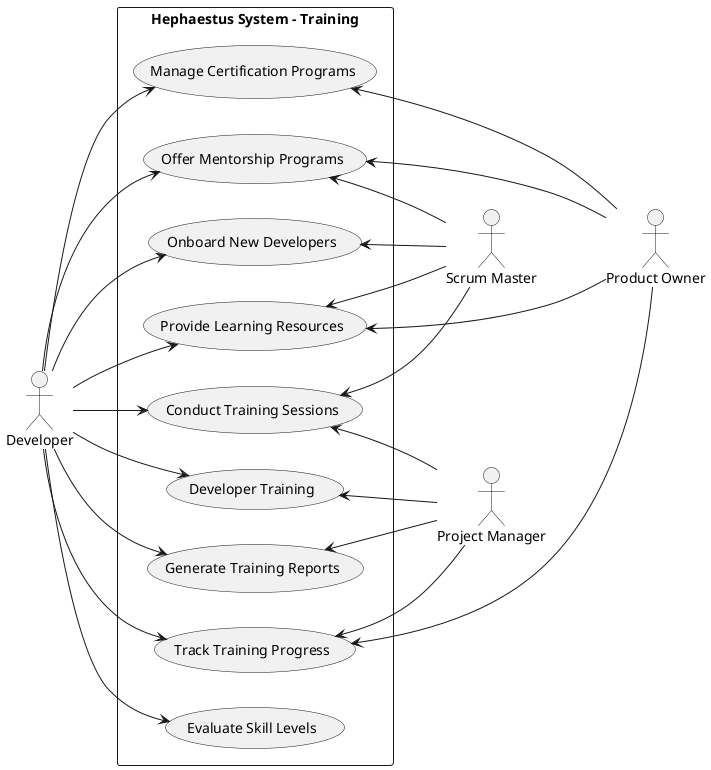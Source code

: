 @startuml
left to right direction
skinparam backgroundColor transparent
skinparam packageStyle rectangle

actor Developer
actor "Project Manager" as PM
actor "Scrum Master" as SM
actor "Product Owner" as PO

rectangle "Hephaestus System - Training" {
  usecase "Developer Training" as UC1
  usecase "Onboard New Developers" as UC2
  usecase "Provide Learning Resources" as UC3
  usecase "Track Training Progress" as UC4
  usecase "Generate Training Reports" as UC5
  usecase "Conduct Training Sessions" as UC6
  usecase "Offer Mentorship Programs" as UC7
  usecase "Manage Certification Programs" as UC8
  usecase "Evaluate Skill Levels" as UC9
}

Developer --> UC1
Developer --> UC2
Developer --> UC3
Developer --> UC4
Developer --> UC5
Developer --> UC6
Developer --> UC7
Developer --> UC8
Developer --> UC9

PM -up-> UC1
PM -up-> UC4
PM -up-> UC5
PM -up-> UC6

SM -up-> UC2
SM -up-> UC3
SM -up-> UC6
SM -up-> UC7

PO -up-> UC3
PO -up--> UC4
PO -up-> UC7
PO -up-> UC8

@enduml